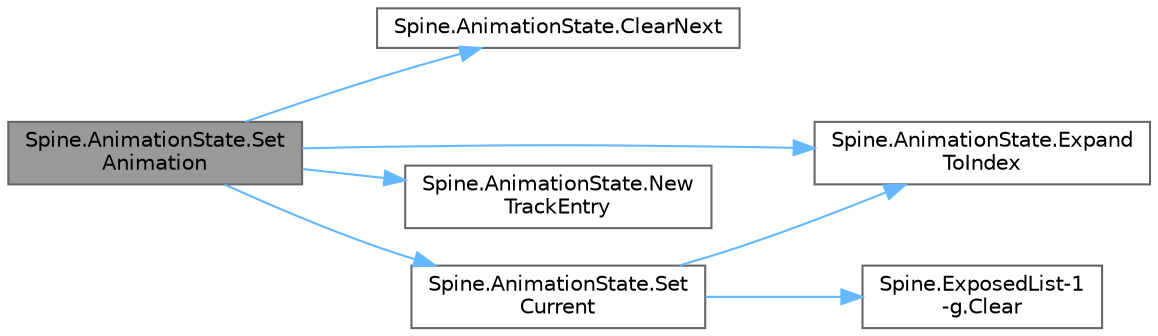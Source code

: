 digraph "Spine.AnimationState.SetAnimation"
{
 // LATEX_PDF_SIZE
  bgcolor="transparent";
  edge [fontname=Helvetica,fontsize=10,labelfontname=Helvetica,labelfontsize=10];
  node [fontname=Helvetica,fontsize=10,shape=box,height=0.2,width=0.4];
  rankdir="LR";
  Node1 [id="Node000001",label="Spine.AnimationState.Set\lAnimation",height=0.2,width=0.4,color="gray40", fillcolor="grey60", style="filled", fontcolor="black",tooltip="Sets the current animation for a track, discarding any queued animations. If the formerly current tra..."];
  Node1 -> Node2 [id="edge1_Node000001_Node000002",color="steelblue1",style="solid",tooltip=" "];
  Node2 [id="Node000002",label="Spine.AnimationState.ClearNext",height=0.2,width=0.4,color="grey40", fillcolor="white", style="filled",URL="$class_spine_1_1_animation_state.html#a2bb7b5bd4a34d8478a19ca9d1a2c5a08",tooltip="Removes the next entry and all entries after it for the specified entry."];
  Node1 -> Node3 [id="edge2_Node000001_Node000003",color="steelblue1",style="solid",tooltip=" "];
  Node3 [id="Node000003",label="Spine.AnimationState.Expand\lToIndex",height=0.2,width=0.4,color="grey40", fillcolor="white", style="filled",URL="$class_spine_1_1_animation_state.html#a37fafba6bb3ae656f7ad9e7161039b94",tooltip=" "];
  Node1 -> Node4 [id="edge3_Node000001_Node000004",color="steelblue1",style="solid",tooltip=" "];
  Node4 [id="Node000004",label="Spine.AnimationState.New\lTrackEntry",height=0.2,width=0.4,color="grey40", fillcolor="white", style="filled",URL="$class_spine_1_1_animation_state.html#a94654c77ff21aa474abf33b7c150b833",tooltip="Object-pooling version of new TrackEntry. Obtain an unused TrackEntry from the pool and clear/initial..."];
  Node1 -> Node5 [id="edge4_Node000001_Node000005",color="steelblue1",style="solid",tooltip=" "];
  Node5 [id="Node000005",label="Spine.AnimationState.Set\lCurrent",height=0.2,width=0.4,color="grey40", fillcolor="white", style="filled",URL="$class_spine_1_1_animation_state.html#a812ae3fc777e8e5b5f716777f06b6c61",tooltip="Sets the active TrackEntry for a given track number."];
  Node5 -> Node6 [id="edge5_Node000005_Node000006",color="steelblue1",style="solid",tooltip=" "];
  Node6 [id="Node000006",label="Spine.ExposedList-1\l-g.Clear",height=0.2,width=0.4,color="grey40", fillcolor="white", style="filled",URL="$class_spine_1_1_exposed_list-1-g.html#ab2453ae483ae98e5e68ea616320c8f5b",tooltip=" "];
  Node5 -> Node3 [id="edge6_Node000005_Node000003",color="steelblue1",style="solid",tooltip=" "];
}
